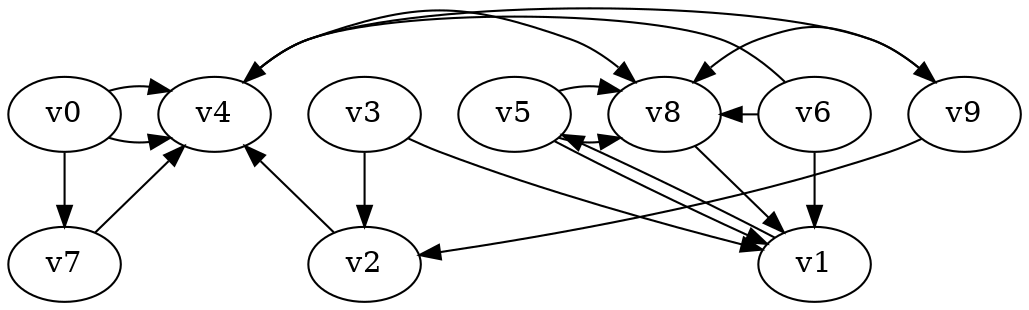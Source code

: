 // Benchmark game 13 - 10 vertices
digraph G {
    v0 [name="v0", player=0, target=1];
    v1 [name="v1", player=1];
    v2 [name="v2", player=1];
    v3 [name="v3", player=0];
    v4 [name="v4", player=1];
    v5 [name="v5", player=0];
    v6 [name="v6", player=0];
    v7 [name="v7", player=1];
    v8 [name="v8", player=0];
    v9 [name="v9", player=0];

    v0 -> v7;
    v1 -> v5 [constraint="time >= 2"];
    v2 -> v4 [constraint="time == 13"];
    v3 -> v2;
    v4 -> v8 [constraint="time <= 16"];
    v5 -> v8 [constraint="time % 4 == 1"];
    v6 -> v4 [constraint="time <= 20"];
    v7 -> v4 [constraint="time >= 6"];
    v8 -> v1 [constraint="time == 2"];
    v9 -> v2 [constraint="time >= 4"];
    v6 -> v8 [constraint="time == 12"];
    v0 -> v4 [constraint="time % 5 == 2"];
    v4 -> v9 [constraint="time == 20"];
    v5 -> v1 [constraint="time % 5 == 0"];
    v9 -> v8 [constraint="time == 19"];
    v3 -> v1 [constraint="time % 5 == 2"];
    v6 -> v1;
    v0 -> v4 [constraint="(time % 2 == 0) || (time % 4 == 1)"];
    v5 -> v8 [constraint="time == 4"];
}
